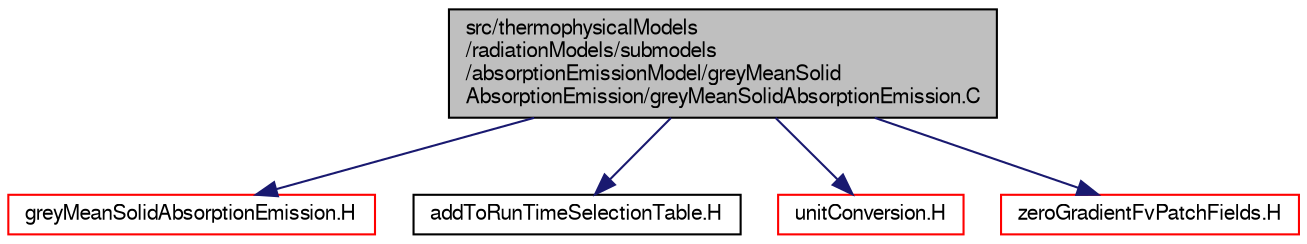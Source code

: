 digraph "src/thermophysicalModels/radiationModels/submodels/absorptionEmissionModel/greyMeanSolidAbsorptionEmission/greyMeanSolidAbsorptionEmission.C"
{
  bgcolor="transparent";
  edge [fontname="FreeSans",fontsize="10",labelfontname="FreeSans",labelfontsize="10"];
  node [fontname="FreeSans",fontsize="10",shape=record];
  Node0 [label="src/thermophysicalModels\l/radiationModels/submodels\l/absorptionEmissionModel/greyMeanSolid\lAbsorptionEmission/greyMeanSolidAbsorptionEmission.C",height=0.2,width=0.4,color="black", fillcolor="grey75", style="filled", fontcolor="black"];
  Node0 -> Node1 [color="midnightblue",fontsize="10",style="solid",fontname="FreeSans"];
  Node1 [label="greyMeanSolidAbsorptionEmission.H",height=0.2,width=0.4,color="red",URL="$a16049.html"];
  Node0 -> Node310 [color="midnightblue",fontsize="10",style="solid",fontname="FreeSans"];
  Node310 [label="addToRunTimeSelectionTable.H",height=0.2,width=0.4,color="black",URL="$a09263.html",tooltip="Macros for easy insertion into run-time selection tables. "];
  Node0 -> Node311 [color="midnightblue",fontsize="10",style="solid",fontname="FreeSans"];
  Node311 [label="unitConversion.H",height=0.2,width=0.4,color="red",URL="$a10280.html",tooltip="Unit conversion functions. "];
  Node0 -> Node313 [color="midnightblue",fontsize="10",style="solid",fontname="FreeSans"];
  Node313 [label="zeroGradientFvPatchFields.H",height=0.2,width=0.4,color="red",URL="$a01547.html"];
}
